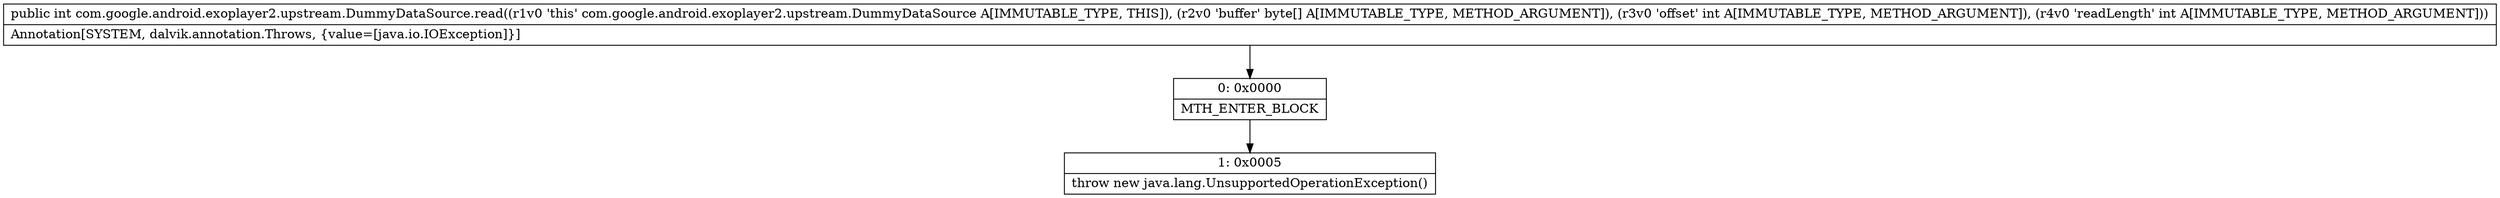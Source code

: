 digraph "CFG forcom.google.android.exoplayer2.upstream.DummyDataSource.read([BII)I" {
Node_0 [shape=record,label="{0\:\ 0x0000|MTH_ENTER_BLOCK\l}"];
Node_1 [shape=record,label="{1\:\ 0x0005|throw new java.lang.UnsupportedOperationException()\l}"];
MethodNode[shape=record,label="{public int com.google.android.exoplayer2.upstream.DummyDataSource.read((r1v0 'this' com.google.android.exoplayer2.upstream.DummyDataSource A[IMMUTABLE_TYPE, THIS]), (r2v0 'buffer' byte[] A[IMMUTABLE_TYPE, METHOD_ARGUMENT]), (r3v0 'offset' int A[IMMUTABLE_TYPE, METHOD_ARGUMENT]), (r4v0 'readLength' int A[IMMUTABLE_TYPE, METHOD_ARGUMENT]))  | Annotation[SYSTEM, dalvik.annotation.Throws, \{value=[java.io.IOException]\}]\l}"];
MethodNode -> Node_0;
Node_0 -> Node_1;
}


